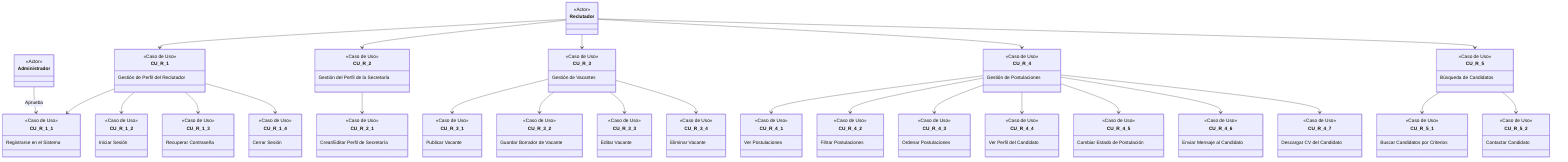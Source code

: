 classDiagram

class CU_R_1 {
  Gestión de Perfil del Reclutador
  <<Caso de Uso>>
}

class CU_R_1_1 {
  Registrarse en el Sistema
  <<Caso de Uso>>
}

class CU_R_1_2 {
  Iniciar Sesión
  <<Caso de Uso>>
}

class CU_R_1_3 {
  Recuperar Contraseña
  <<Caso de Uso>>
}

class CU_R_1_4 {
  Cerrar Sesión
  <<Caso de Uso>>
}

class CU_R_2 {
  Gestión del Perfil de la Secretaría
  <<Caso de Uso>>
}

class CU_R_2_1 {
  Crear/Editar Perfil de Secretaría
  <<Caso de Uso>>
}

class CU_R_3 {
  Gestión de Vacantes
  <<Caso de Uso>>
}

class CU_R_3_1 {
  Publicar Vacante
  <<Caso de Uso>>
}

class CU_R_3_2 {
  Guardar Borrador de Vacante
  <<Caso de Uso>>
}

class CU_R_3_3 {
  Editar Vacante
  <<Caso de Uso>>
}

class CU_R_3_4 {
  Eliminar Vacante
  <<Caso de Uso>>
}

class CU_R_4 {
  Gestión de Postulaciones
  <<Caso de Uso>>
}

class CU_R_4_1 {
  Ver Postulaciones
  <<Caso de Uso>>
}

class CU_R_4_2 {
  Filtrar Postulaciones
  <<Caso de Uso>>
}

class CU_R_4_3 {
  Ordenar Postulaciones
  <<Caso de Uso>>
}

class CU_R_4_4 {
  Ver Perfil del Candidato
  <<Caso de Uso>>
}

class CU_R_4_5 {
  Cambiar Estado de Postulación
  <<Caso de Uso>>
}

class CU_R_4_6 {
  Enviar Mensaje al Candidato
  <<Caso de Uso>>
}

class CU_R_4_7 {
  Descargar CV del Candidato
  <<Caso de Uso>>
}

class CU_R_5 {
  Búsqueda de Candidatos
  <<Caso de Uso>>
}

class CU_R_5_1 {
  Buscar Candidatos por Criterios
  <<Caso de Uso>>
}

class CU_R_5_2 {
  Contactar Candidato
  <<Caso de Uso>>
}

class Reclutador {
  <<Actor>>
}

class Administrador {
  <<Actor>>
}

Reclutador --> CU_R_1
Reclutador --> CU_R_2
Reclutador --> CU_R_3
Reclutador --> CU_R_4
Reclutador --> CU_R_5

Administrador --> CU_R_1_1 : Aprueba

CU_R_1 --> CU_R_1_1
CU_R_1 --> CU_R_1_2
CU_R_1 --> CU_R_1_3
CU_R_1 --> CU_R_1_4

CU_R_2 --> CU_R_2_1

CU_R_3 --> CU_R_3_1
CU_R_3 --> CU_R_3_2
CU_R_3 --> CU_R_3_3
CU_R_3 --> CU_R_3_4

CU_R_4 --> CU_R_4_1
CU_R_4 --> CU_R_4_2
CU_R_4 --> CU_R_4_3
CU_R_4 --> CU_R_4_4
CU_R_4 --> CU_R_4_5
CU_R_4 --> CU_R_4_6
CU_R_4 --> CU_R_4_7

CU_R_5 --> CU_R_5_1
CU_R_5 --> CU_R_5_2
